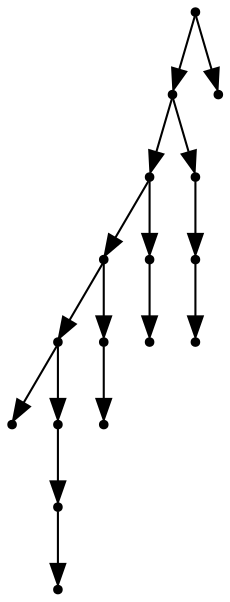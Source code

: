 digraph {
  16 [shape=point];
  14 [shape=point];
  10 [shape=point];
  7 [shape=point];
  4 [shape=point];
  0 [shape=point];
  3 [shape=point];
  2 [shape=point];
  1 [shape=point];
  6 [shape=point];
  5 [shape=point];
  9 [shape=point];
  8 [shape=point];
  13 [shape=point];
  12 [shape=point];
  11 [shape=point];
  15 [shape=point];
16 -> 14;
14 -> 10;
10 -> 7;
7 -> 4;
4 -> 0;
4 -> 3;
3 -> 2;
2 -> 1;
7 -> 6;
6 -> 5;
10 -> 9;
9 -> 8;
14 -> 13;
13 -> 12;
12 -> 11;
16 -> 15;
}
